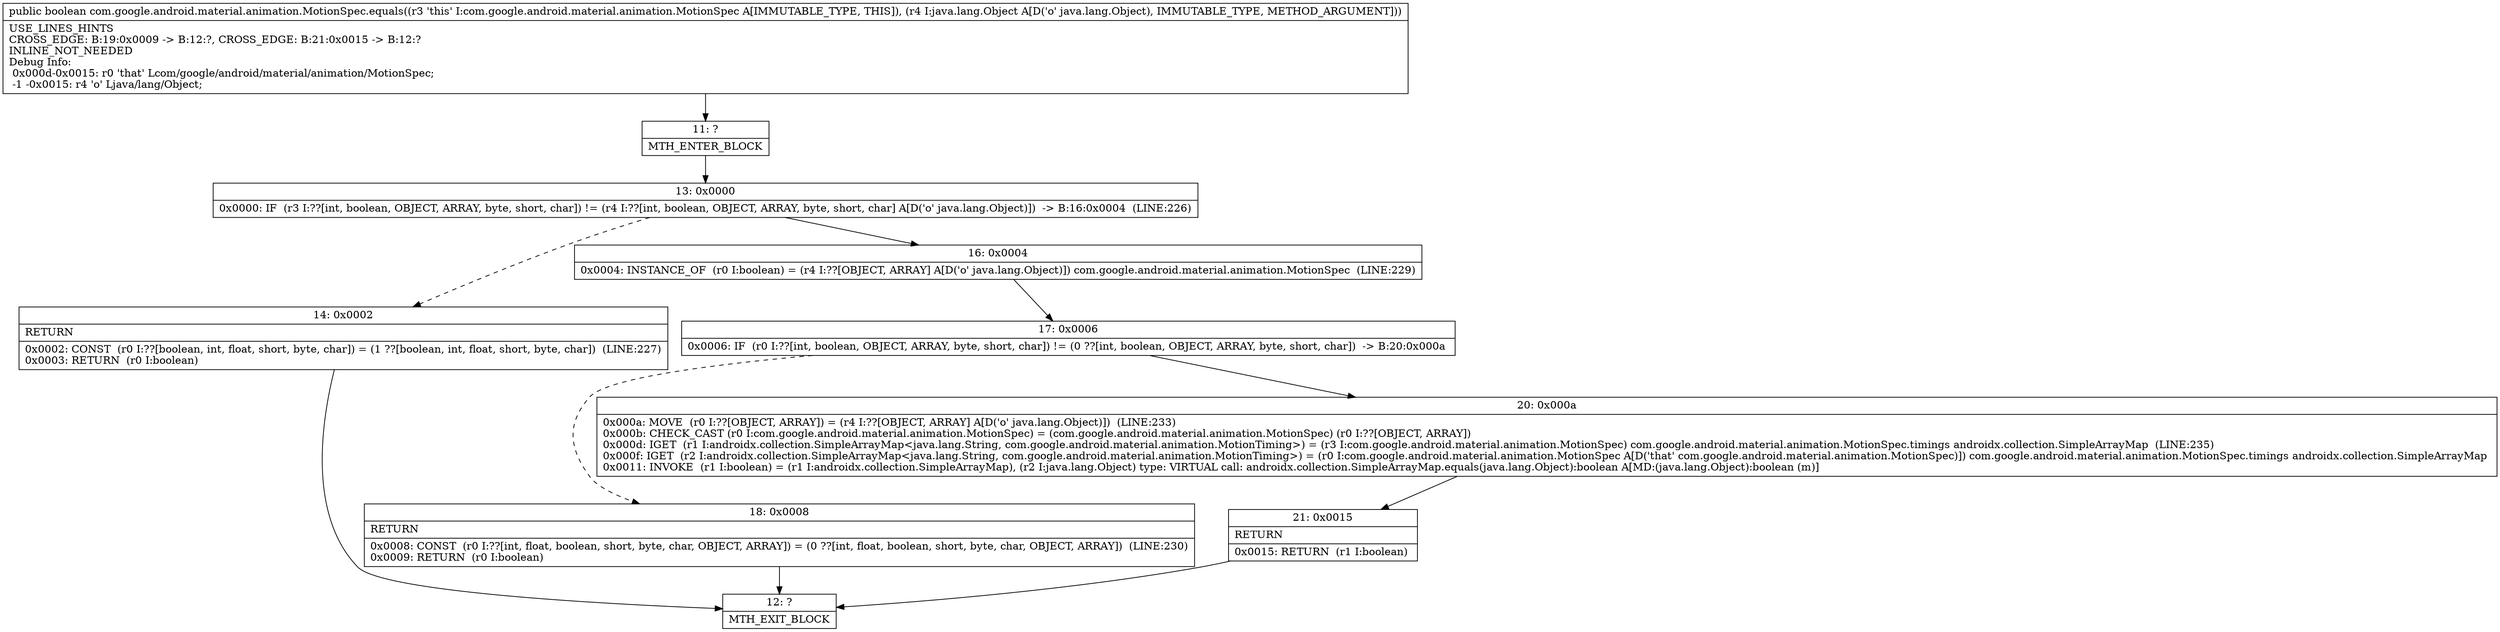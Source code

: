 digraph "CFG forcom.google.android.material.animation.MotionSpec.equals(Ljava\/lang\/Object;)Z" {
Node_11 [shape=record,label="{11\:\ ?|MTH_ENTER_BLOCK\l}"];
Node_13 [shape=record,label="{13\:\ 0x0000|0x0000: IF  (r3 I:??[int, boolean, OBJECT, ARRAY, byte, short, char]) != (r4 I:??[int, boolean, OBJECT, ARRAY, byte, short, char] A[D('o' java.lang.Object)])  \-\> B:16:0x0004  (LINE:226)\l}"];
Node_14 [shape=record,label="{14\:\ 0x0002|RETURN\l|0x0002: CONST  (r0 I:??[boolean, int, float, short, byte, char]) = (1 ??[boolean, int, float, short, byte, char])  (LINE:227)\l0x0003: RETURN  (r0 I:boolean) \l}"];
Node_12 [shape=record,label="{12\:\ ?|MTH_EXIT_BLOCK\l}"];
Node_16 [shape=record,label="{16\:\ 0x0004|0x0004: INSTANCE_OF  (r0 I:boolean) = (r4 I:??[OBJECT, ARRAY] A[D('o' java.lang.Object)]) com.google.android.material.animation.MotionSpec  (LINE:229)\l}"];
Node_17 [shape=record,label="{17\:\ 0x0006|0x0006: IF  (r0 I:??[int, boolean, OBJECT, ARRAY, byte, short, char]) != (0 ??[int, boolean, OBJECT, ARRAY, byte, short, char])  \-\> B:20:0x000a \l}"];
Node_18 [shape=record,label="{18\:\ 0x0008|RETURN\l|0x0008: CONST  (r0 I:??[int, float, boolean, short, byte, char, OBJECT, ARRAY]) = (0 ??[int, float, boolean, short, byte, char, OBJECT, ARRAY])  (LINE:230)\l0x0009: RETURN  (r0 I:boolean) \l}"];
Node_20 [shape=record,label="{20\:\ 0x000a|0x000a: MOVE  (r0 I:??[OBJECT, ARRAY]) = (r4 I:??[OBJECT, ARRAY] A[D('o' java.lang.Object)])  (LINE:233)\l0x000b: CHECK_CAST (r0 I:com.google.android.material.animation.MotionSpec) = (com.google.android.material.animation.MotionSpec) (r0 I:??[OBJECT, ARRAY]) \l0x000d: IGET  (r1 I:androidx.collection.SimpleArrayMap\<java.lang.String, com.google.android.material.animation.MotionTiming\>) = (r3 I:com.google.android.material.animation.MotionSpec) com.google.android.material.animation.MotionSpec.timings androidx.collection.SimpleArrayMap  (LINE:235)\l0x000f: IGET  (r2 I:androidx.collection.SimpleArrayMap\<java.lang.String, com.google.android.material.animation.MotionTiming\>) = (r0 I:com.google.android.material.animation.MotionSpec A[D('that' com.google.android.material.animation.MotionSpec)]) com.google.android.material.animation.MotionSpec.timings androidx.collection.SimpleArrayMap \l0x0011: INVOKE  (r1 I:boolean) = (r1 I:androidx.collection.SimpleArrayMap), (r2 I:java.lang.Object) type: VIRTUAL call: androidx.collection.SimpleArrayMap.equals(java.lang.Object):boolean A[MD:(java.lang.Object):boolean (m)]\l}"];
Node_21 [shape=record,label="{21\:\ 0x0015|RETURN\l|0x0015: RETURN  (r1 I:boolean) \l}"];
MethodNode[shape=record,label="{public boolean com.google.android.material.animation.MotionSpec.equals((r3 'this' I:com.google.android.material.animation.MotionSpec A[IMMUTABLE_TYPE, THIS]), (r4 I:java.lang.Object A[D('o' java.lang.Object), IMMUTABLE_TYPE, METHOD_ARGUMENT]))  | USE_LINES_HINTS\lCROSS_EDGE: B:19:0x0009 \-\> B:12:?, CROSS_EDGE: B:21:0x0015 \-\> B:12:?\lINLINE_NOT_NEEDED\lDebug Info:\l  0x000d\-0x0015: r0 'that' Lcom\/google\/android\/material\/animation\/MotionSpec;\l  \-1 \-0x0015: r4 'o' Ljava\/lang\/Object;\l}"];
MethodNode -> Node_11;Node_11 -> Node_13;
Node_13 -> Node_14[style=dashed];
Node_13 -> Node_16;
Node_14 -> Node_12;
Node_16 -> Node_17;
Node_17 -> Node_18[style=dashed];
Node_17 -> Node_20;
Node_18 -> Node_12;
Node_20 -> Node_21;
Node_21 -> Node_12;
}

